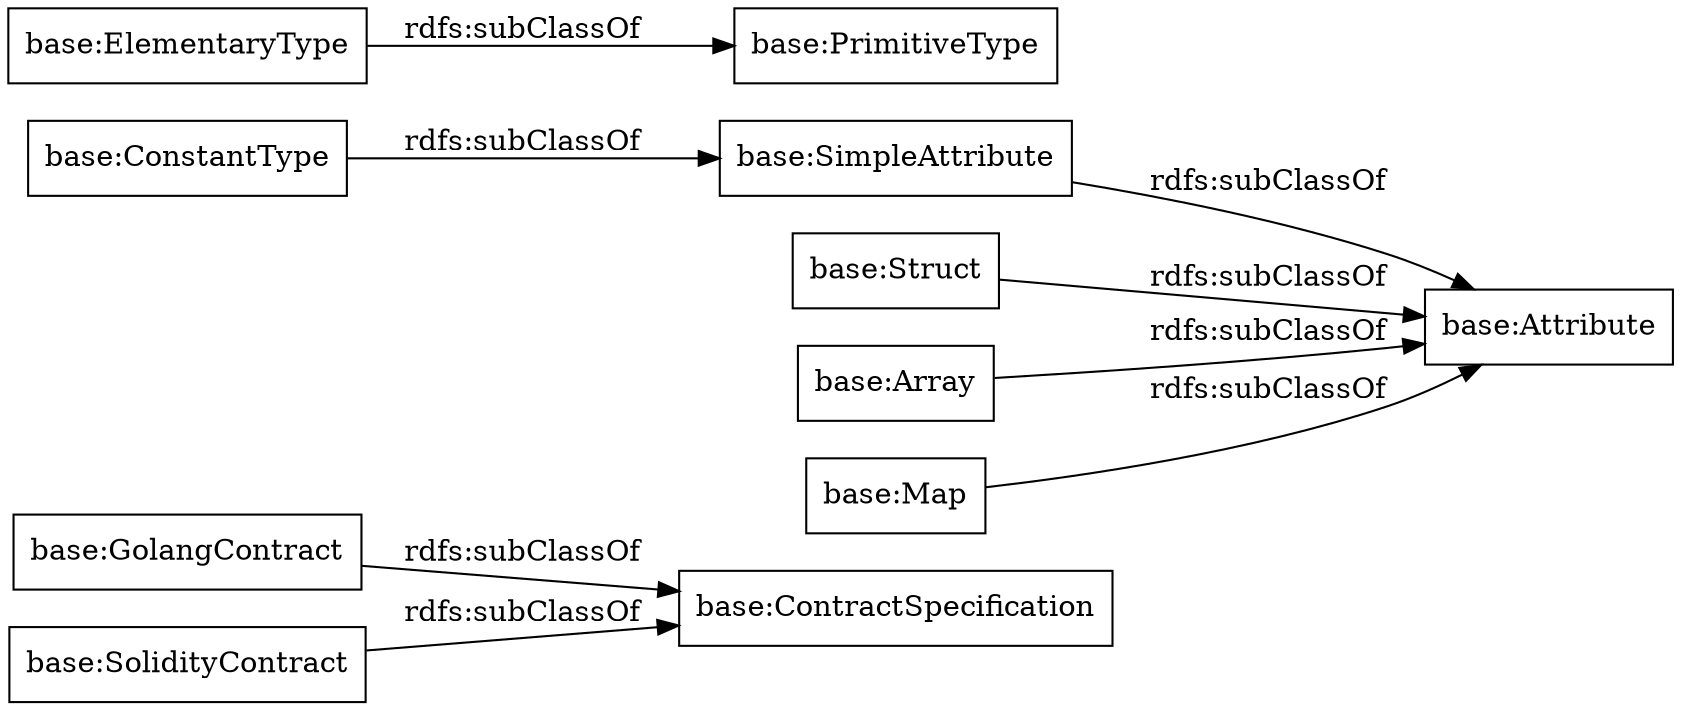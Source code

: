 digraph ar2dtool_diagram { 
rankdir=LR;
size="1000"
node [shape = rectangle, color="black"]; "base:GolangContract" "base:ConstantType" "base:SolidityContract" "base:ContractSpecification" "base:Struct" "base:Array" "base:Map" "base:SimpleAttribute" "base:Attribute" "base:ElementaryType" "base:PrimitiveType" ; /*classes style*/
	"base:ConstantType" -> "base:SimpleAttribute" [ label = "rdfs:subClassOf" ];
	"base:Array" -> "base:Attribute" [ label = "rdfs:subClassOf" ];
	"base:ElementaryType" -> "base:PrimitiveType" [ label = "rdfs:subClassOf" ];
	"base:GolangContract" -> "base:ContractSpecification" [ label = "rdfs:subClassOf" ];
	"base:SolidityContract" -> "base:ContractSpecification" [ label = "rdfs:subClassOf" ];
	"base:Struct" -> "base:Attribute" [ label = "rdfs:subClassOf" ];
	"base:Map" -> "base:Attribute" [ label = "rdfs:subClassOf" ];
	"base:SimpleAttribute" -> "base:Attribute" [ label = "rdfs:subClassOf" ];

}
